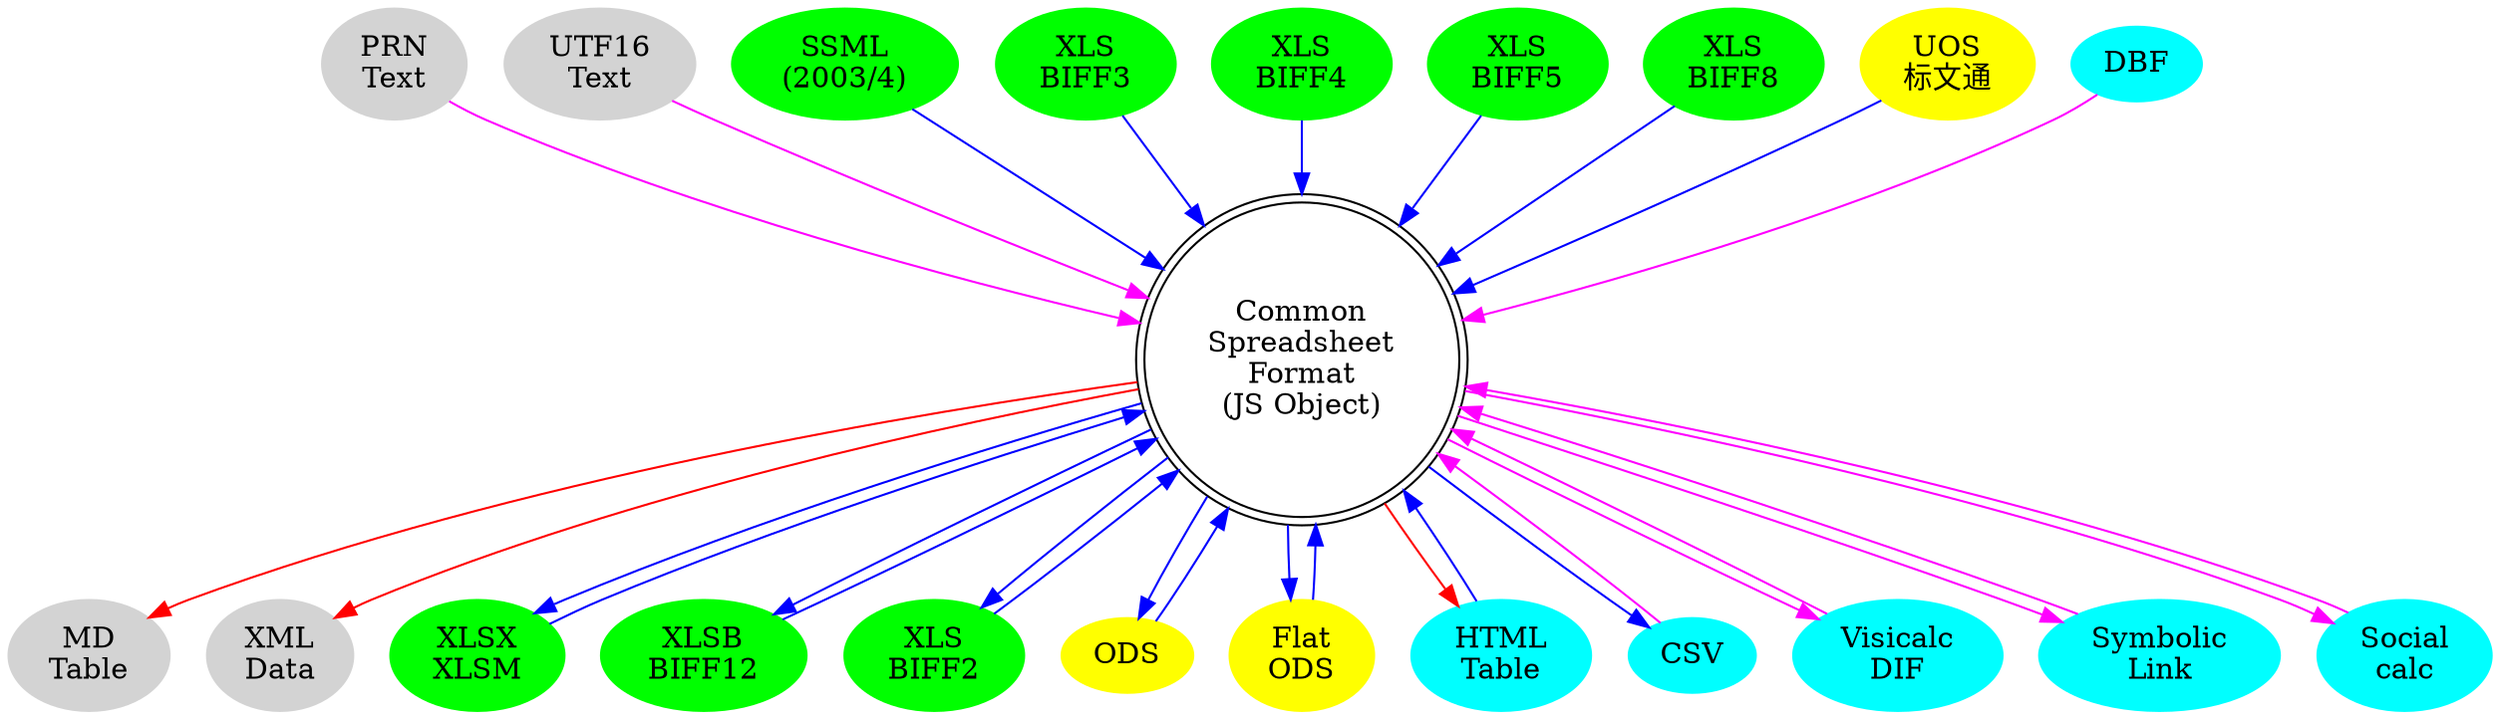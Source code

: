digraph G {
	graph [mindist=0.1]; 
	csf [shape=doublecircle,label="Common\nSpreadsheet\nFormat\n(JS Object)"];
	subgraph OUT {
		node  [style=filled,color=lightgrey];
		md    [label="MD\nTable"];
		prn   [label="PRN\nText"];
		txt   [label="UTF16\nText"];
		xml   [label="XML\nData"];
	}

	subgraph XL {
		node  [style=filled,color=green];
		xlsx  [label="XLSX\nXLSM"];
		xlsb  [label="XLSB\nBIFF12"];
		xlml  [label="SSML\n(2003/4)"];
		xls2  [label="XLS\nBIFF2"];
		xls3  [label="XLS\nBIFF3"];
		xls4  [label="XLS\nBIFF4"];
		xls5  [label="XLS\nBIFF5"];
		xls8  [label="XLS\nBIFF8"];
	}

	subgraph OD {
		node  [style=filled,color=yellow];
		ods   [label="ODS"];
		fods  [label="Flat\nODS"];
		uos   [label="UOS\n标文通"];
	}

	subgraph OLD {
		node  [style=filled,color=cyan];
		html  [label="HTML\nTable"];
		csv   [label="CSV"];
		dbf   [label="DBF"];
		dif   [label="Visicalc\nDIF"];
		slk   [label="Symbolic\nLink"];
		sclc  [label="Social\ncalc"];
	}

	subgraph JSXLSX {
		edge [color=blue];
		csf -> xlsx
		xlsx -> csf
		csf -> xlsb
		xlsb -> csf
		xlml -> csf
		xls2 -> csf
		csf -> xls2
		xls3 -> csf
		xls4 -> csf
		xls5 -> csf
		xls8 -> csf
		csf -> csv
		ods -> csf
		csf -> ods
		fods -> csf
		csf -> fods
		uos -> csf
		html -> csf
	}

	subgraph JSHARB {
		edge [color=magenta];
		csf -> sclc
		sclc -> csf
		csv -> csf
		dif -> csf
		csf -> dif
		csf -> slk
		slk -> csf
		prn -> csf
		txt -> csf
		dbf -> csf
	}

	subgraph J {
		edge [color=red];
		csf -> html
		csf -> md
		csf -> xml
	}	
}
